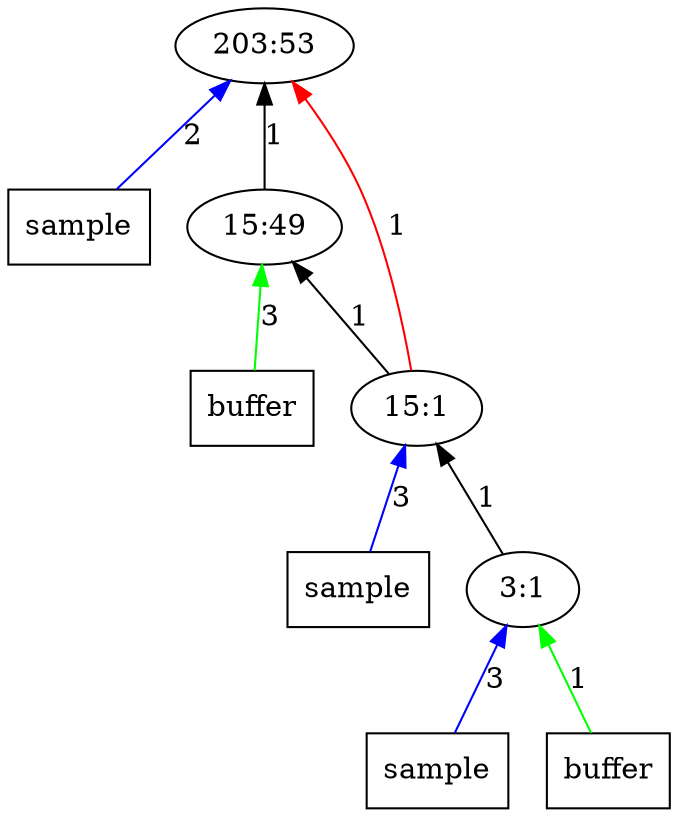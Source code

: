 digraph Tree{
	rankdir="BT"
	x11 -> 1 [label = "2", color = "blue"];
	x11 [label = "sample", shape = "box"];
	1 [label = "203:53"];
	2 -> 1 [label = "1", color = "black"];
	x22 -> 2 [label = "3", color = "green"];
	x22 [label = "buffer", shape = "box"];
	2 [label = "15:49"];
	3 -> 2 [label = "1", color = "black"];
	3 -> 1 [label = "1", color = "red"];
	x31 -> 3 [label = "3", color = "blue"];
	x31 [label = "sample", shape = "box"];
	3 [label = "15:1"];
	4 -> 3 [label = "1", color = "black"];
	x41 -> 4 [label = "3", color = "blue"];
	x41 [label = "sample", shape = "box"];
	x42 -> 4 [label = "1", color = "green"];
	x42 [label = "buffer", shape = "box"];
	4 [label = "3:1"];
}


